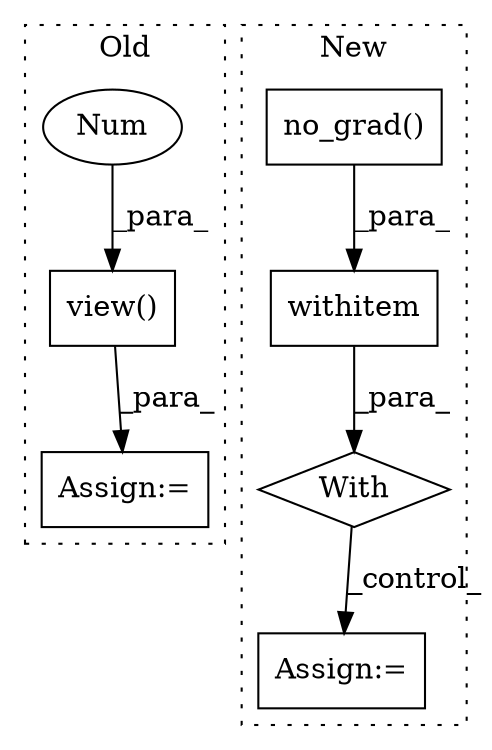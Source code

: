 digraph G {
subgraph cluster0 {
1 [label="view()" a="75" s="2986,3010" l="9,1" shape="box"];
6 [label="Num" a="76" s="3008" l="2" shape="ellipse"];
7 [label="Assign:=" a="68" s="2983" l="3" shape="box"];
label = "Old";
style="dotted";
}
subgraph cluster1 {
2 [label="With" a="39" s="4799,4809" l="5,28" shape="diamond"];
3 [label="withitem" a="49" s="4804" l="5" shape="box"];
4 [label="no_grad()" a="75" s="4804" l="15" shape="box"];
5 [label="Assign:=" a="68" s="4935" l="3" shape="box"];
label = "New";
style="dotted";
}
1 -> 7 [label="_para_"];
2 -> 5 [label="_control_"];
3 -> 2 [label="_para_"];
4 -> 3 [label="_para_"];
6 -> 1 [label="_para_"];
}